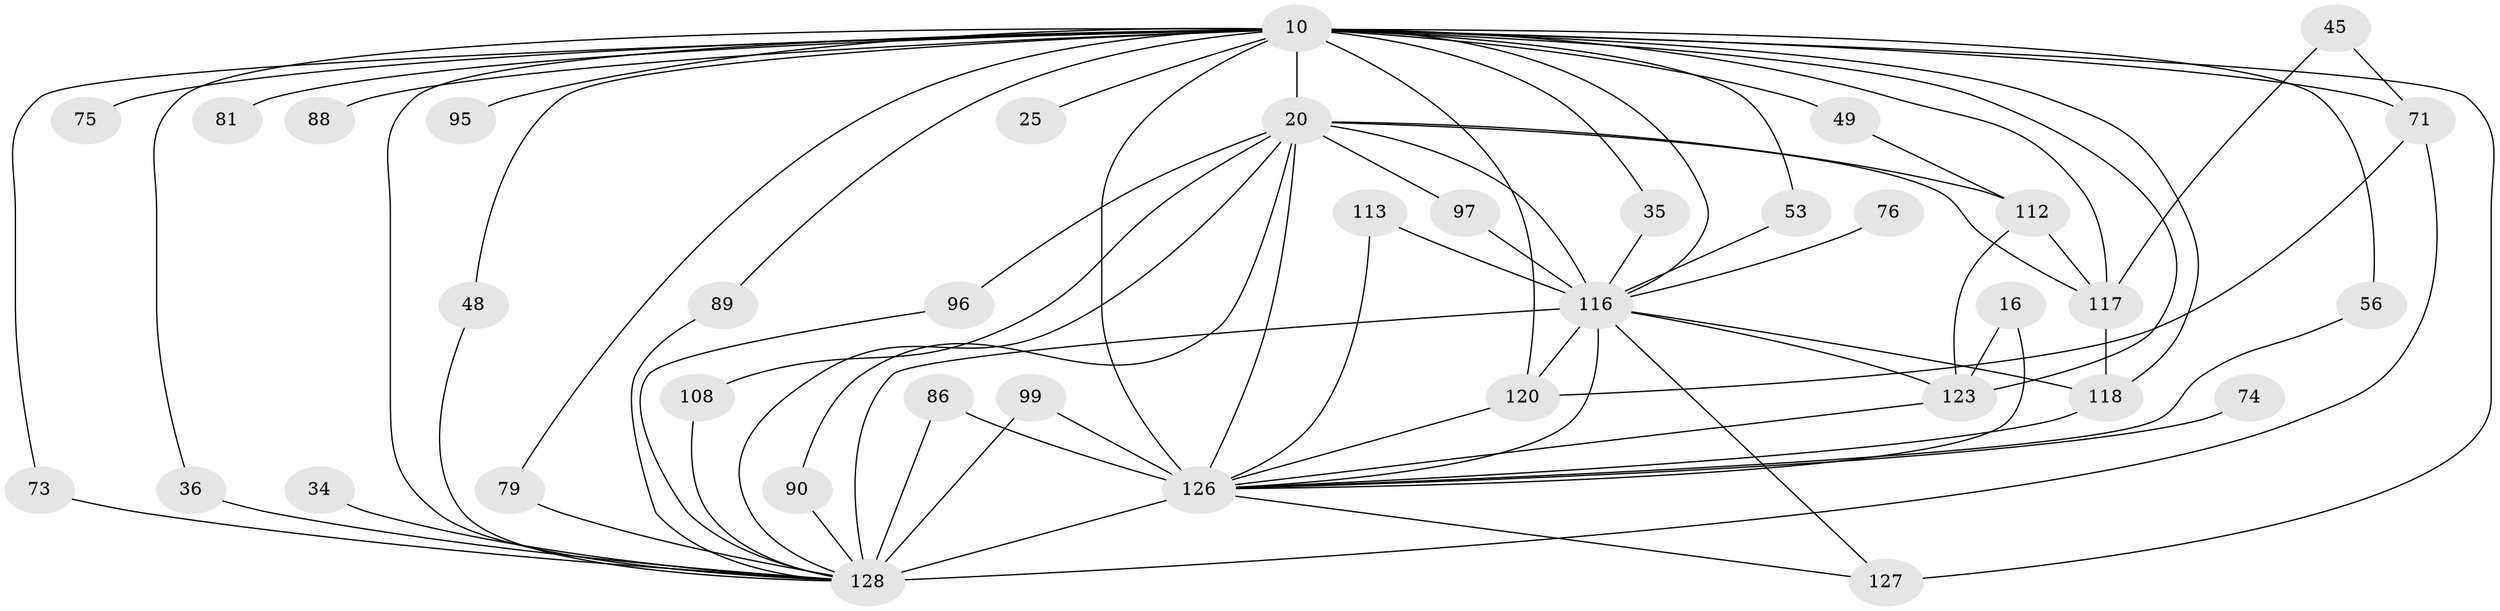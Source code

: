 // original degree distribution, {31: 0.0078125, 21: 0.0234375, 25: 0.0078125, 18: 0.015625, 20: 0.0078125, 15: 0.0078125, 30: 0.0078125, 4: 0.109375, 8: 0.015625, 6: 0.015625, 2: 0.515625, 5: 0.0625, 7: 0.015625, 3: 0.1875}
// Generated by graph-tools (version 1.1) at 2025/47/03/04/25 21:47:41]
// undirected, 38 vertices, 75 edges
graph export_dot {
graph [start="1"]
  node [color=gray90,style=filled];
  10 [super="+1+7"];
  16;
  20 [super="+9"];
  25;
  34;
  35;
  36;
  45;
  48;
  49 [super="+47"];
  53;
  56;
  71 [super="+32+68"];
  73;
  74;
  75;
  76;
  79;
  81;
  86;
  88;
  89;
  90;
  95;
  96;
  97;
  99;
  108;
  112 [super="+19"];
  113;
  116 [super="+55+100+4"];
  117 [super="+41+110+70+101"];
  118 [super="+63+114"];
  120 [super="+105"];
  123 [super="+107+94"];
  126 [super="+42+122+92+78+111+125+51"];
  127 [super="+115"];
  128 [super="+54+82+66+124+109+72"];
  10 -- 25 [weight=2];
  10 -- 56;
  10 -- 71 [weight=6];
  10 -- 75 [weight=2];
  10 -- 81 [weight=2];
  10 -- 120 [weight=2];
  10 -- 88 [weight=2];
  10 -- 95 [weight=2];
  10 -- 36;
  10 -- 48;
  10 -- 117 [weight=10];
  10 -- 127 [weight=3];
  10 -- 73;
  10 -- 79;
  10 -- 20 [weight=9];
  10 -- 89;
  10 -- 35;
  10 -- 49 [weight=2];
  10 -- 53;
  10 -- 126 [weight=20];
  10 -- 116 [weight=9];
  10 -- 128 [weight=6];
  10 -- 118 [weight=2];
  10 -- 123 [weight=3];
  16 -- 126 [weight=3];
  16 -- 123;
  20 -- 90;
  20 -- 96;
  20 -- 97;
  20 -- 108;
  20 -- 126 [weight=8];
  20 -- 116 [weight=4];
  20 -- 117 [weight=3];
  20 -- 128;
  20 -- 112 [weight=2];
  34 -- 128 [weight=2];
  35 -- 116;
  36 -- 128;
  45 -- 71;
  45 -- 117;
  48 -- 128;
  49 -- 112;
  53 -- 116;
  56 -- 126;
  71 -- 128 [weight=3];
  71 -- 120;
  73 -- 128;
  74 -- 126 [weight=2];
  76 -- 116 [weight=2];
  79 -- 128;
  86 -- 128;
  86 -- 126;
  89 -- 128;
  90 -- 128;
  96 -- 128;
  97 -- 116;
  99 -- 128;
  99 -- 126;
  108 -- 128;
  112 -- 117;
  112 -- 123;
  113 -- 116;
  113 -- 126;
  116 -- 128 [weight=14];
  116 -- 126 [weight=6];
  116 -- 120 [weight=2];
  116 -- 118;
  116 -- 123;
  116 -- 127 [weight=3];
  117 -- 118;
  118 -- 126 [weight=2];
  120 -- 126;
  123 -- 126;
  126 -- 128 [weight=4];
  126 -- 127;
}
